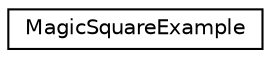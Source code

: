 digraph "Graphical Class Hierarchy"
{
 // LATEX_PDF_SIZE
  edge [fontname="Helvetica",fontsize="10",labelfontname="Helvetica",labelfontsize="10"];
  node [fontname="Helvetica",fontsize="10",shape=record];
  rankdir="LR";
  Node0 [label="MagicSquareExample",height=0.2,width=0.4,color="black", fillcolor="white", style="filled",URL="$classMagicSquareExample.html",tooltip=" "];
}
